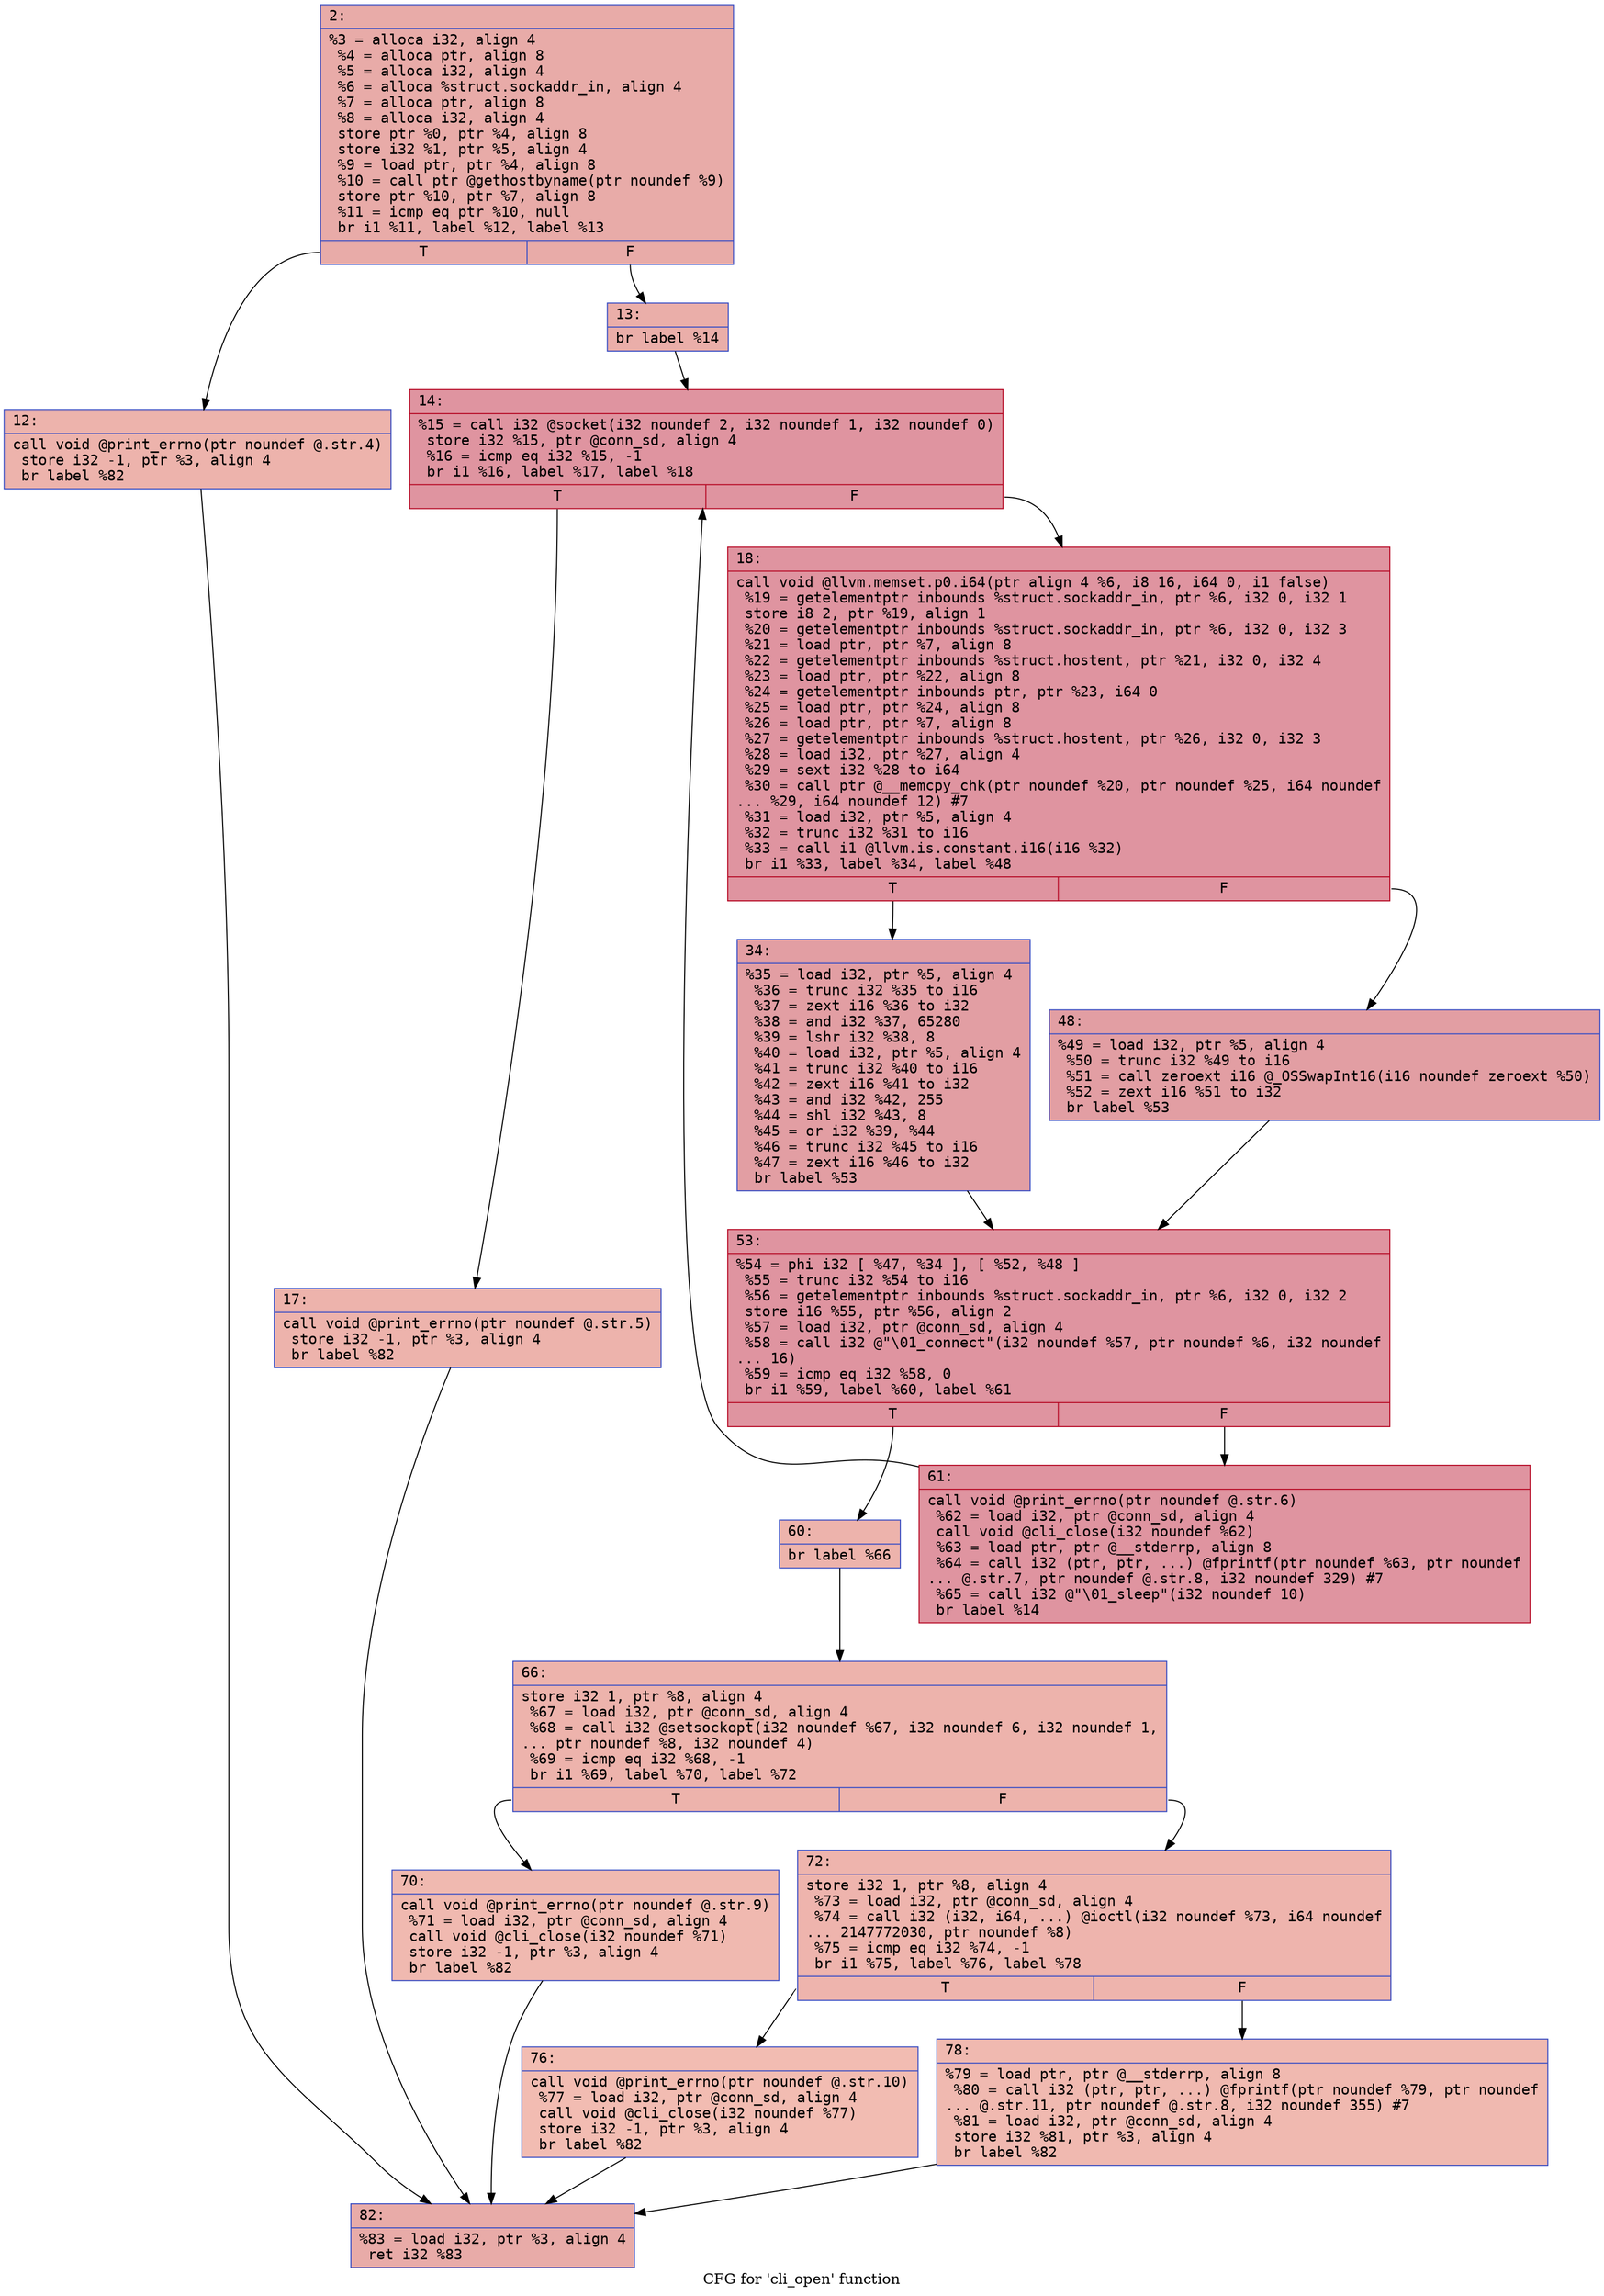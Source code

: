 digraph "CFG for 'cli_open' function" {
	label="CFG for 'cli_open' function";

	Node0x60000103eb20 [shape=record,color="#3d50c3ff", style=filled, fillcolor="#cc403a70" fontname="Courier",label="{2:\l|  %3 = alloca i32, align 4\l  %4 = alloca ptr, align 8\l  %5 = alloca i32, align 4\l  %6 = alloca %struct.sockaddr_in, align 4\l  %7 = alloca ptr, align 8\l  %8 = alloca i32, align 4\l  store ptr %0, ptr %4, align 8\l  store i32 %1, ptr %5, align 4\l  %9 = load ptr, ptr %4, align 8\l  %10 = call ptr @gethostbyname(ptr noundef %9)\l  store ptr %10, ptr %7, align 8\l  %11 = icmp eq ptr %10, null\l  br i1 %11, label %12, label %13\l|{<s0>T|<s1>F}}"];
	Node0x60000103eb20:s0 -> Node0x60000103eb70[tooltip="2 -> 12\nProbability 37.50%" ];
	Node0x60000103eb20:s1 -> Node0x60000103ebc0[tooltip="2 -> 13\nProbability 62.50%" ];
	Node0x60000103eb70 [shape=record,color="#3d50c3ff", style=filled, fillcolor="#d6524470" fontname="Courier",label="{12:\l|  call void @print_errno(ptr noundef @.str.4)\l  store i32 -1, ptr %3, align 4\l  br label %82\l}"];
	Node0x60000103eb70 -> Node0x60000103f020[tooltip="12 -> 82\nProbability 100.00%" ];
	Node0x60000103ebc0 [shape=record,color="#3d50c3ff", style=filled, fillcolor="#d0473d70" fontname="Courier",label="{13:\l|  br label %14\l}"];
	Node0x60000103ebc0 -> Node0x60000103ec10[tooltip="13 -> 14\nProbability 100.00%" ];
	Node0x60000103ec10 [shape=record,color="#b70d28ff", style=filled, fillcolor="#b70d2870" fontname="Courier",label="{14:\l|  %15 = call i32 @socket(i32 noundef 2, i32 noundef 1, i32 noundef 0)\l  store i32 %15, ptr @conn_sd, align 4\l  %16 = icmp eq i32 %15, -1\l  br i1 %16, label %17, label %18\l|{<s0>T|<s1>F}}"];
	Node0x60000103ec10:s0 -> Node0x60000103ec60[tooltip="14 -> 17\nProbability 3.12%" ];
	Node0x60000103ec10:s1 -> Node0x60000103ecb0[tooltip="14 -> 18\nProbability 96.88%" ];
	Node0x60000103ec60 [shape=record,color="#3d50c3ff", style=filled, fillcolor="#d6524470" fontname="Courier",label="{17:\l|  call void @print_errno(ptr noundef @.str.5)\l  store i32 -1, ptr %3, align 4\l  br label %82\l}"];
	Node0x60000103ec60 -> Node0x60000103f020[tooltip="17 -> 82\nProbability 100.00%" ];
	Node0x60000103ecb0 [shape=record,color="#b70d28ff", style=filled, fillcolor="#b70d2870" fontname="Courier",label="{18:\l|  call void @llvm.memset.p0.i64(ptr align 4 %6, i8 16, i64 0, i1 false)\l  %19 = getelementptr inbounds %struct.sockaddr_in, ptr %6, i32 0, i32 1\l  store i8 2, ptr %19, align 1\l  %20 = getelementptr inbounds %struct.sockaddr_in, ptr %6, i32 0, i32 3\l  %21 = load ptr, ptr %7, align 8\l  %22 = getelementptr inbounds %struct.hostent, ptr %21, i32 0, i32 4\l  %23 = load ptr, ptr %22, align 8\l  %24 = getelementptr inbounds ptr, ptr %23, i64 0\l  %25 = load ptr, ptr %24, align 8\l  %26 = load ptr, ptr %7, align 8\l  %27 = getelementptr inbounds %struct.hostent, ptr %26, i32 0, i32 3\l  %28 = load i32, ptr %27, align 4\l  %29 = sext i32 %28 to i64\l  %30 = call ptr @__memcpy_chk(ptr noundef %20, ptr noundef %25, i64 noundef\l... %29, i64 noundef 12) #7\l  %31 = load i32, ptr %5, align 4\l  %32 = trunc i32 %31 to i16\l  %33 = call i1 @llvm.is.constant.i16(i16 %32)\l  br i1 %33, label %34, label %48\l|{<s0>T|<s1>F}}"];
	Node0x60000103ecb0:s0 -> Node0x60000103ed00[tooltip="18 -> 34\nProbability 50.00%" ];
	Node0x60000103ecb0:s1 -> Node0x60000103ed50[tooltip="18 -> 48\nProbability 50.00%" ];
	Node0x60000103ed00 [shape=record,color="#3d50c3ff", style=filled, fillcolor="#be242e70" fontname="Courier",label="{34:\l|  %35 = load i32, ptr %5, align 4\l  %36 = trunc i32 %35 to i16\l  %37 = zext i16 %36 to i32\l  %38 = and i32 %37, 65280\l  %39 = lshr i32 %38, 8\l  %40 = load i32, ptr %5, align 4\l  %41 = trunc i32 %40 to i16\l  %42 = zext i16 %41 to i32\l  %43 = and i32 %42, 255\l  %44 = shl i32 %43, 8\l  %45 = or i32 %39, %44\l  %46 = trunc i32 %45 to i16\l  %47 = zext i16 %46 to i32\l  br label %53\l}"];
	Node0x60000103ed00 -> Node0x60000103eda0[tooltip="34 -> 53\nProbability 100.00%" ];
	Node0x60000103ed50 [shape=record,color="#3d50c3ff", style=filled, fillcolor="#be242e70" fontname="Courier",label="{48:\l|  %49 = load i32, ptr %5, align 4\l  %50 = trunc i32 %49 to i16\l  %51 = call zeroext i16 @_OSSwapInt16(i16 noundef zeroext %50)\l  %52 = zext i16 %51 to i32\l  br label %53\l}"];
	Node0x60000103ed50 -> Node0x60000103eda0[tooltip="48 -> 53\nProbability 100.00%" ];
	Node0x60000103eda0 [shape=record,color="#b70d28ff", style=filled, fillcolor="#b70d2870" fontname="Courier",label="{53:\l|  %54 = phi i32 [ %47, %34 ], [ %52, %48 ]\l  %55 = trunc i32 %54 to i16\l  %56 = getelementptr inbounds %struct.sockaddr_in, ptr %6, i32 0, i32 2\l  store i16 %55, ptr %56, align 2\l  %57 = load i32, ptr @conn_sd, align 4\l  %58 = call i32 @\"\\01_connect\"(i32 noundef %57, ptr noundef %6, i32 noundef\l... 16)\l  %59 = icmp eq i32 %58, 0\l  br i1 %59, label %60, label %61\l|{<s0>T|<s1>F}}"];
	Node0x60000103eda0:s0 -> Node0x60000103edf0[tooltip="53 -> 60\nProbability 3.12%" ];
	Node0x60000103eda0:s1 -> Node0x60000103ee40[tooltip="53 -> 61\nProbability 96.88%" ];
	Node0x60000103edf0 [shape=record,color="#3d50c3ff", style=filled, fillcolor="#d6524470" fontname="Courier",label="{60:\l|  br label %66\l}"];
	Node0x60000103edf0 -> Node0x60000103ee90[tooltip="60 -> 66\nProbability 100.00%" ];
	Node0x60000103ee40 [shape=record,color="#b70d28ff", style=filled, fillcolor="#b70d2870" fontname="Courier",label="{61:\l|  call void @print_errno(ptr noundef @.str.6)\l  %62 = load i32, ptr @conn_sd, align 4\l  call void @cli_close(i32 noundef %62)\l  %63 = load ptr, ptr @__stderrp, align 8\l  %64 = call i32 (ptr, ptr, ...) @fprintf(ptr noundef %63, ptr noundef\l... @.str.7, ptr noundef @.str.8, i32 noundef 329) #7\l  %65 = call i32 @\"\\01_sleep\"(i32 noundef 10)\l  br label %14\l}"];
	Node0x60000103ee40 -> Node0x60000103ec10[tooltip="61 -> 14\nProbability 100.00%" ];
	Node0x60000103ee90 [shape=record,color="#3d50c3ff", style=filled, fillcolor="#d6524470" fontname="Courier",label="{66:\l|  store i32 1, ptr %8, align 4\l  %67 = load i32, ptr @conn_sd, align 4\l  %68 = call i32 @setsockopt(i32 noundef %67, i32 noundef 6, i32 noundef 1,\l... ptr noundef %8, i32 noundef 4)\l  %69 = icmp eq i32 %68, -1\l  br i1 %69, label %70, label %72\l|{<s0>T|<s1>F}}"];
	Node0x60000103ee90:s0 -> Node0x60000103eee0[tooltip="66 -> 70\nProbability 37.50%" ];
	Node0x60000103ee90:s1 -> Node0x60000103ef30[tooltip="66 -> 72\nProbability 62.50%" ];
	Node0x60000103eee0 [shape=record,color="#3d50c3ff", style=filled, fillcolor="#de614d70" fontname="Courier",label="{70:\l|  call void @print_errno(ptr noundef @.str.9)\l  %71 = load i32, ptr @conn_sd, align 4\l  call void @cli_close(i32 noundef %71)\l  store i32 -1, ptr %3, align 4\l  br label %82\l}"];
	Node0x60000103eee0 -> Node0x60000103f020[tooltip="70 -> 82\nProbability 100.00%" ];
	Node0x60000103ef30 [shape=record,color="#3d50c3ff", style=filled, fillcolor="#d8564670" fontname="Courier",label="{72:\l|  store i32 1, ptr %8, align 4\l  %73 = load i32, ptr @conn_sd, align 4\l  %74 = call i32 (i32, i64, ...) @ioctl(i32 noundef %73, i64 noundef\l... 2147772030, ptr noundef %8)\l  %75 = icmp eq i32 %74, -1\l  br i1 %75, label %76, label %78\l|{<s0>T|<s1>F}}"];
	Node0x60000103ef30:s0 -> Node0x60000103ef80[tooltip="72 -> 76\nProbability 37.50%" ];
	Node0x60000103ef30:s1 -> Node0x60000103efd0[tooltip="72 -> 78\nProbability 62.50%" ];
	Node0x60000103ef80 [shape=record,color="#3d50c3ff", style=filled, fillcolor="#e1675170" fontname="Courier",label="{76:\l|  call void @print_errno(ptr noundef @.str.10)\l  %77 = load i32, ptr @conn_sd, align 4\l  call void @cli_close(i32 noundef %77)\l  store i32 -1, ptr %3, align 4\l  br label %82\l}"];
	Node0x60000103ef80 -> Node0x60000103f020[tooltip="76 -> 82\nProbability 100.00%" ];
	Node0x60000103efd0 [shape=record,color="#3d50c3ff", style=filled, fillcolor="#de614d70" fontname="Courier",label="{78:\l|  %79 = load ptr, ptr @__stderrp, align 8\l  %80 = call i32 (ptr, ptr, ...) @fprintf(ptr noundef %79, ptr noundef\l... @.str.11, ptr noundef @.str.8, i32 noundef 355) #7\l  %81 = load i32, ptr @conn_sd, align 4\l  store i32 %81, ptr %3, align 4\l  br label %82\l}"];
	Node0x60000103efd0 -> Node0x60000103f020[tooltip="78 -> 82\nProbability 100.00%" ];
	Node0x60000103f020 [shape=record,color="#3d50c3ff", style=filled, fillcolor="#cc403a70" fontname="Courier",label="{82:\l|  %83 = load i32, ptr %3, align 4\l  ret i32 %83\l}"];
}
